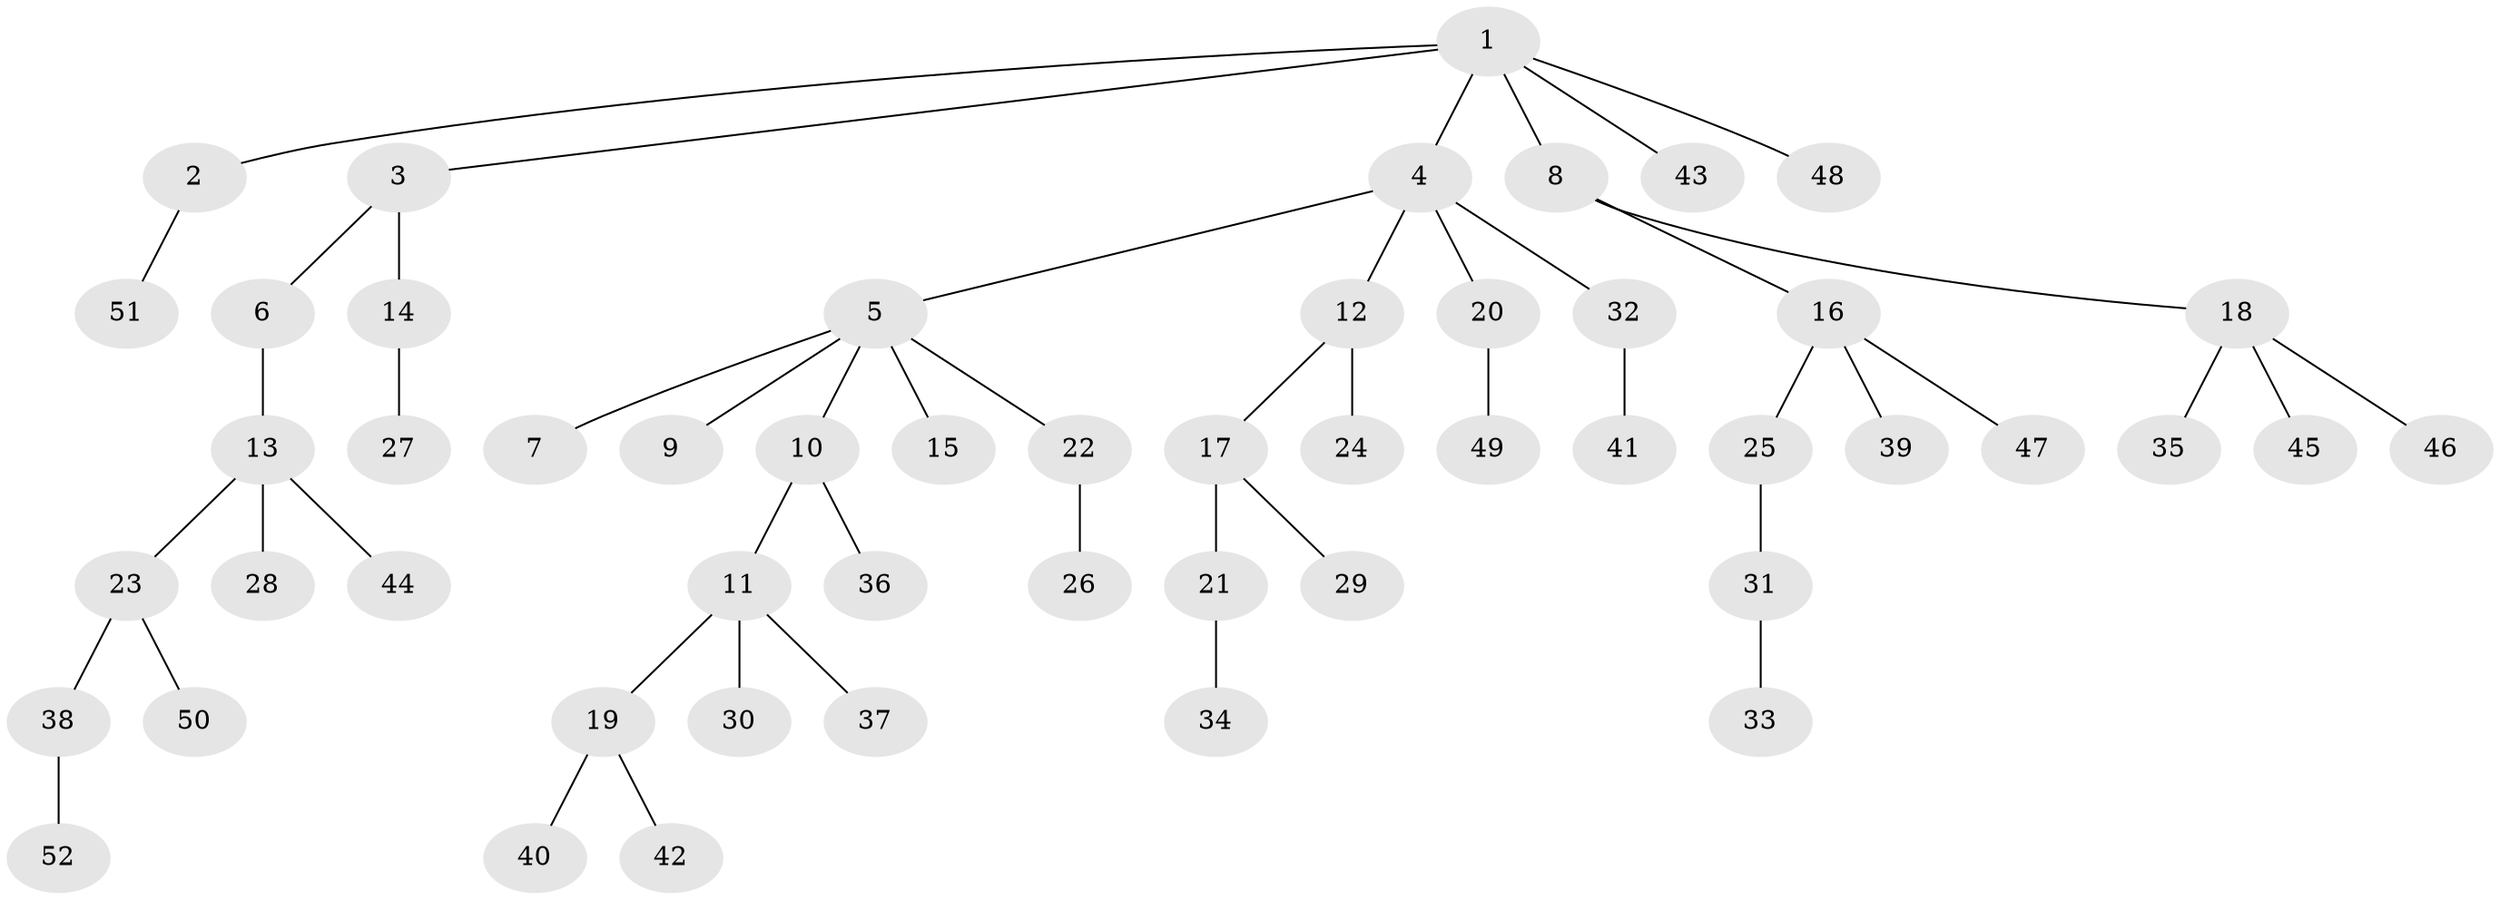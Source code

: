 // original degree distribution, {7: 0.019230769230769232, 3: 0.07692307692307693, 5: 0.028846153846153848, 6: 0.019230769230769232, 2: 0.2980769230769231, 4: 0.0673076923076923, 1: 0.49038461538461536}
// Generated by graph-tools (version 1.1) at 2025/37/03/09/25 02:37:05]
// undirected, 52 vertices, 51 edges
graph export_dot {
graph [start="1"]
  node [color=gray90,style=filled];
  1;
  2;
  3;
  4;
  5;
  6;
  7;
  8;
  9;
  10;
  11;
  12;
  13;
  14;
  15;
  16;
  17;
  18;
  19;
  20;
  21;
  22;
  23;
  24;
  25;
  26;
  27;
  28;
  29;
  30;
  31;
  32;
  33;
  34;
  35;
  36;
  37;
  38;
  39;
  40;
  41;
  42;
  43;
  44;
  45;
  46;
  47;
  48;
  49;
  50;
  51;
  52;
  1 -- 2 [weight=1.0];
  1 -- 3 [weight=1.0];
  1 -- 4 [weight=1.0];
  1 -- 8 [weight=1.0];
  1 -- 43 [weight=1.0];
  1 -- 48 [weight=1.0];
  2 -- 51 [weight=1.0];
  3 -- 6 [weight=1.0];
  3 -- 14 [weight=2.0];
  4 -- 5 [weight=1.0];
  4 -- 12 [weight=1.0];
  4 -- 20 [weight=1.0];
  4 -- 32 [weight=1.0];
  5 -- 7 [weight=1.0];
  5 -- 9 [weight=1.0];
  5 -- 10 [weight=1.0];
  5 -- 15 [weight=1.0];
  5 -- 22 [weight=1.0];
  6 -- 13 [weight=2.0];
  8 -- 16 [weight=1.0];
  8 -- 18 [weight=1.0];
  10 -- 11 [weight=1.0];
  10 -- 36 [weight=1.0];
  11 -- 19 [weight=1.0];
  11 -- 30 [weight=1.0];
  11 -- 37 [weight=1.0];
  12 -- 17 [weight=1.0];
  12 -- 24 [weight=2.0];
  13 -- 23 [weight=1.0];
  13 -- 28 [weight=1.0];
  13 -- 44 [weight=1.0];
  14 -- 27 [weight=1.0];
  16 -- 25 [weight=1.0];
  16 -- 39 [weight=1.0];
  16 -- 47 [weight=1.0];
  17 -- 21 [weight=1.0];
  17 -- 29 [weight=1.0];
  18 -- 35 [weight=1.0];
  18 -- 45 [weight=1.0];
  18 -- 46 [weight=1.0];
  19 -- 40 [weight=1.0];
  19 -- 42 [weight=1.0];
  20 -- 49 [weight=1.0];
  21 -- 34 [weight=1.0];
  22 -- 26 [weight=1.0];
  23 -- 38 [weight=1.0];
  23 -- 50 [weight=1.0];
  25 -- 31 [weight=1.0];
  31 -- 33 [weight=1.0];
  32 -- 41 [weight=1.0];
  38 -- 52 [weight=1.0];
}
